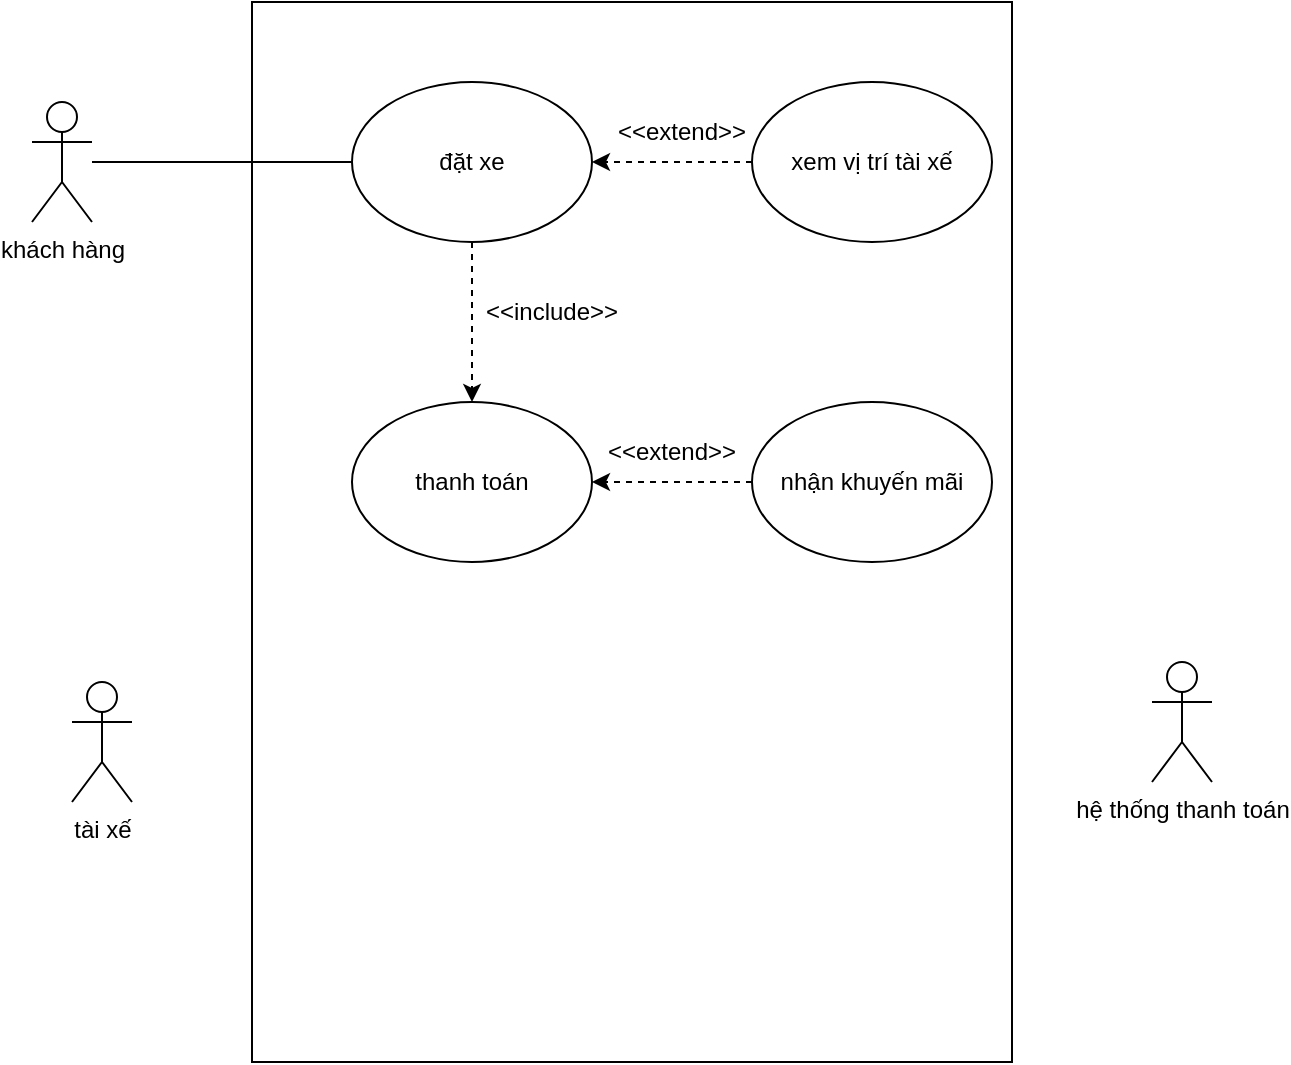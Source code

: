 <mxfile version="28.2.8">
  <diagram name="Page-1" id="ZldH0aKi5UqgQ7eC_7g8">
    <mxGraphModel dx="973" dy="724" grid="1" gridSize="10" guides="1" tooltips="1" connect="1" arrows="1" fold="1" page="1" pageScale="1" pageWidth="850" pageHeight="1100" math="0" shadow="0">
      <root>
        <mxCell id="0" />
        <mxCell id="1" parent="0" />
        <mxCell id="YU0cE5sHEbJRWd8VdbuE-1" value="" style="rounded=0;whiteSpace=wrap;html=1;" vertex="1" parent="1">
          <mxGeometry x="210" y="120" width="380" height="530" as="geometry" />
        </mxCell>
        <mxCell id="YU0cE5sHEbJRWd8VdbuE-11" style="edgeStyle=orthogonalEdgeStyle;rounded=0;orthogonalLoop=1;jettySize=auto;html=1;entryX=0;entryY=0.5;entryDx=0;entryDy=0;endArrow=none;endFill=0;" edge="1" parent="1" source="YU0cE5sHEbJRWd8VdbuE-2" target="YU0cE5sHEbJRWd8VdbuE-8">
          <mxGeometry relative="1" as="geometry" />
        </mxCell>
        <mxCell id="YU0cE5sHEbJRWd8VdbuE-2" value="khách hàng" style="shape=umlActor;verticalLabelPosition=bottom;verticalAlign=top;html=1;outlineConnect=0;" vertex="1" parent="1">
          <mxGeometry x="100" y="170" width="30" height="60" as="geometry" />
        </mxCell>
        <mxCell id="YU0cE5sHEbJRWd8VdbuE-3" value="tài xế" style="shape=umlActor;verticalLabelPosition=bottom;verticalAlign=top;html=1;outlineConnect=0;" vertex="1" parent="1">
          <mxGeometry x="120" y="460" width="30" height="60" as="geometry" />
        </mxCell>
        <mxCell id="YU0cE5sHEbJRWd8VdbuE-4" value="hệ thống thanh toán" style="shape=umlActor;verticalLabelPosition=bottom;verticalAlign=top;html=1;outlineConnect=0;" vertex="1" parent="1">
          <mxGeometry x="660" y="450" width="30" height="60" as="geometry" />
        </mxCell>
        <mxCell id="YU0cE5sHEbJRWd8VdbuE-12" style="edgeStyle=orthogonalEdgeStyle;rounded=0;orthogonalLoop=1;jettySize=auto;html=1;entryX=1;entryY=0.5;entryDx=0;entryDy=0;dashed=1;" edge="1" parent="1" source="YU0cE5sHEbJRWd8VdbuE-7" target="YU0cE5sHEbJRWd8VdbuE-8">
          <mxGeometry relative="1" as="geometry" />
        </mxCell>
        <mxCell id="YU0cE5sHEbJRWd8VdbuE-7" value="xem vị trí tài xế" style="ellipse;whiteSpace=wrap;html=1;" vertex="1" parent="1">
          <mxGeometry x="460" y="160" width="120" height="80" as="geometry" />
        </mxCell>
        <mxCell id="YU0cE5sHEbJRWd8VdbuE-15" style="edgeStyle=orthogonalEdgeStyle;rounded=0;orthogonalLoop=1;jettySize=auto;html=1;dashed=1;" edge="1" parent="1" source="YU0cE5sHEbJRWd8VdbuE-8" target="YU0cE5sHEbJRWd8VdbuE-9">
          <mxGeometry relative="1" as="geometry" />
        </mxCell>
        <mxCell id="YU0cE5sHEbJRWd8VdbuE-8" value="đặt xe" style="ellipse;whiteSpace=wrap;html=1;" vertex="1" parent="1">
          <mxGeometry x="260" y="160" width="120" height="80" as="geometry" />
        </mxCell>
        <mxCell id="YU0cE5sHEbJRWd8VdbuE-9" value="thanh toán" style="ellipse;whiteSpace=wrap;html=1;" vertex="1" parent="1">
          <mxGeometry x="260" y="320" width="120" height="80" as="geometry" />
        </mxCell>
        <mxCell id="YU0cE5sHEbJRWd8VdbuE-17" style="edgeStyle=orthogonalEdgeStyle;rounded=0;orthogonalLoop=1;jettySize=auto;html=1;entryX=1;entryY=0.5;entryDx=0;entryDy=0;dashed=1;" edge="1" parent="1" source="YU0cE5sHEbJRWd8VdbuE-10" target="YU0cE5sHEbJRWd8VdbuE-9">
          <mxGeometry relative="1" as="geometry" />
        </mxCell>
        <mxCell id="YU0cE5sHEbJRWd8VdbuE-10" value="nhận khuyến mãi" style="ellipse;whiteSpace=wrap;html=1;" vertex="1" parent="1">
          <mxGeometry x="460" y="320" width="120" height="80" as="geometry" />
        </mxCell>
        <mxCell id="YU0cE5sHEbJRWd8VdbuE-13" value="&amp;lt;&amp;lt;extend&amp;gt;&amp;gt;" style="text;html=1;whiteSpace=wrap;strokeColor=none;fillColor=none;align=center;verticalAlign=middle;rounded=0;" vertex="1" parent="1">
          <mxGeometry x="395" y="170" width="60" height="30" as="geometry" />
        </mxCell>
        <mxCell id="YU0cE5sHEbJRWd8VdbuE-16" value="&amp;lt;&amp;lt;include&amp;gt;&amp;gt;" style="text;html=1;whiteSpace=wrap;strokeColor=none;fillColor=none;align=center;verticalAlign=middle;rounded=0;" vertex="1" parent="1">
          <mxGeometry x="330" y="260" width="60" height="30" as="geometry" />
        </mxCell>
        <mxCell id="YU0cE5sHEbJRWd8VdbuE-18" value="&amp;lt;&amp;lt;extend&amp;gt;&amp;gt;" style="text;html=1;whiteSpace=wrap;strokeColor=none;fillColor=none;align=center;verticalAlign=middle;rounded=0;" vertex="1" parent="1">
          <mxGeometry x="390" y="330" width="60" height="30" as="geometry" />
        </mxCell>
      </root>
    </mxGraphModel>
  </diagram>
</mxfile>
